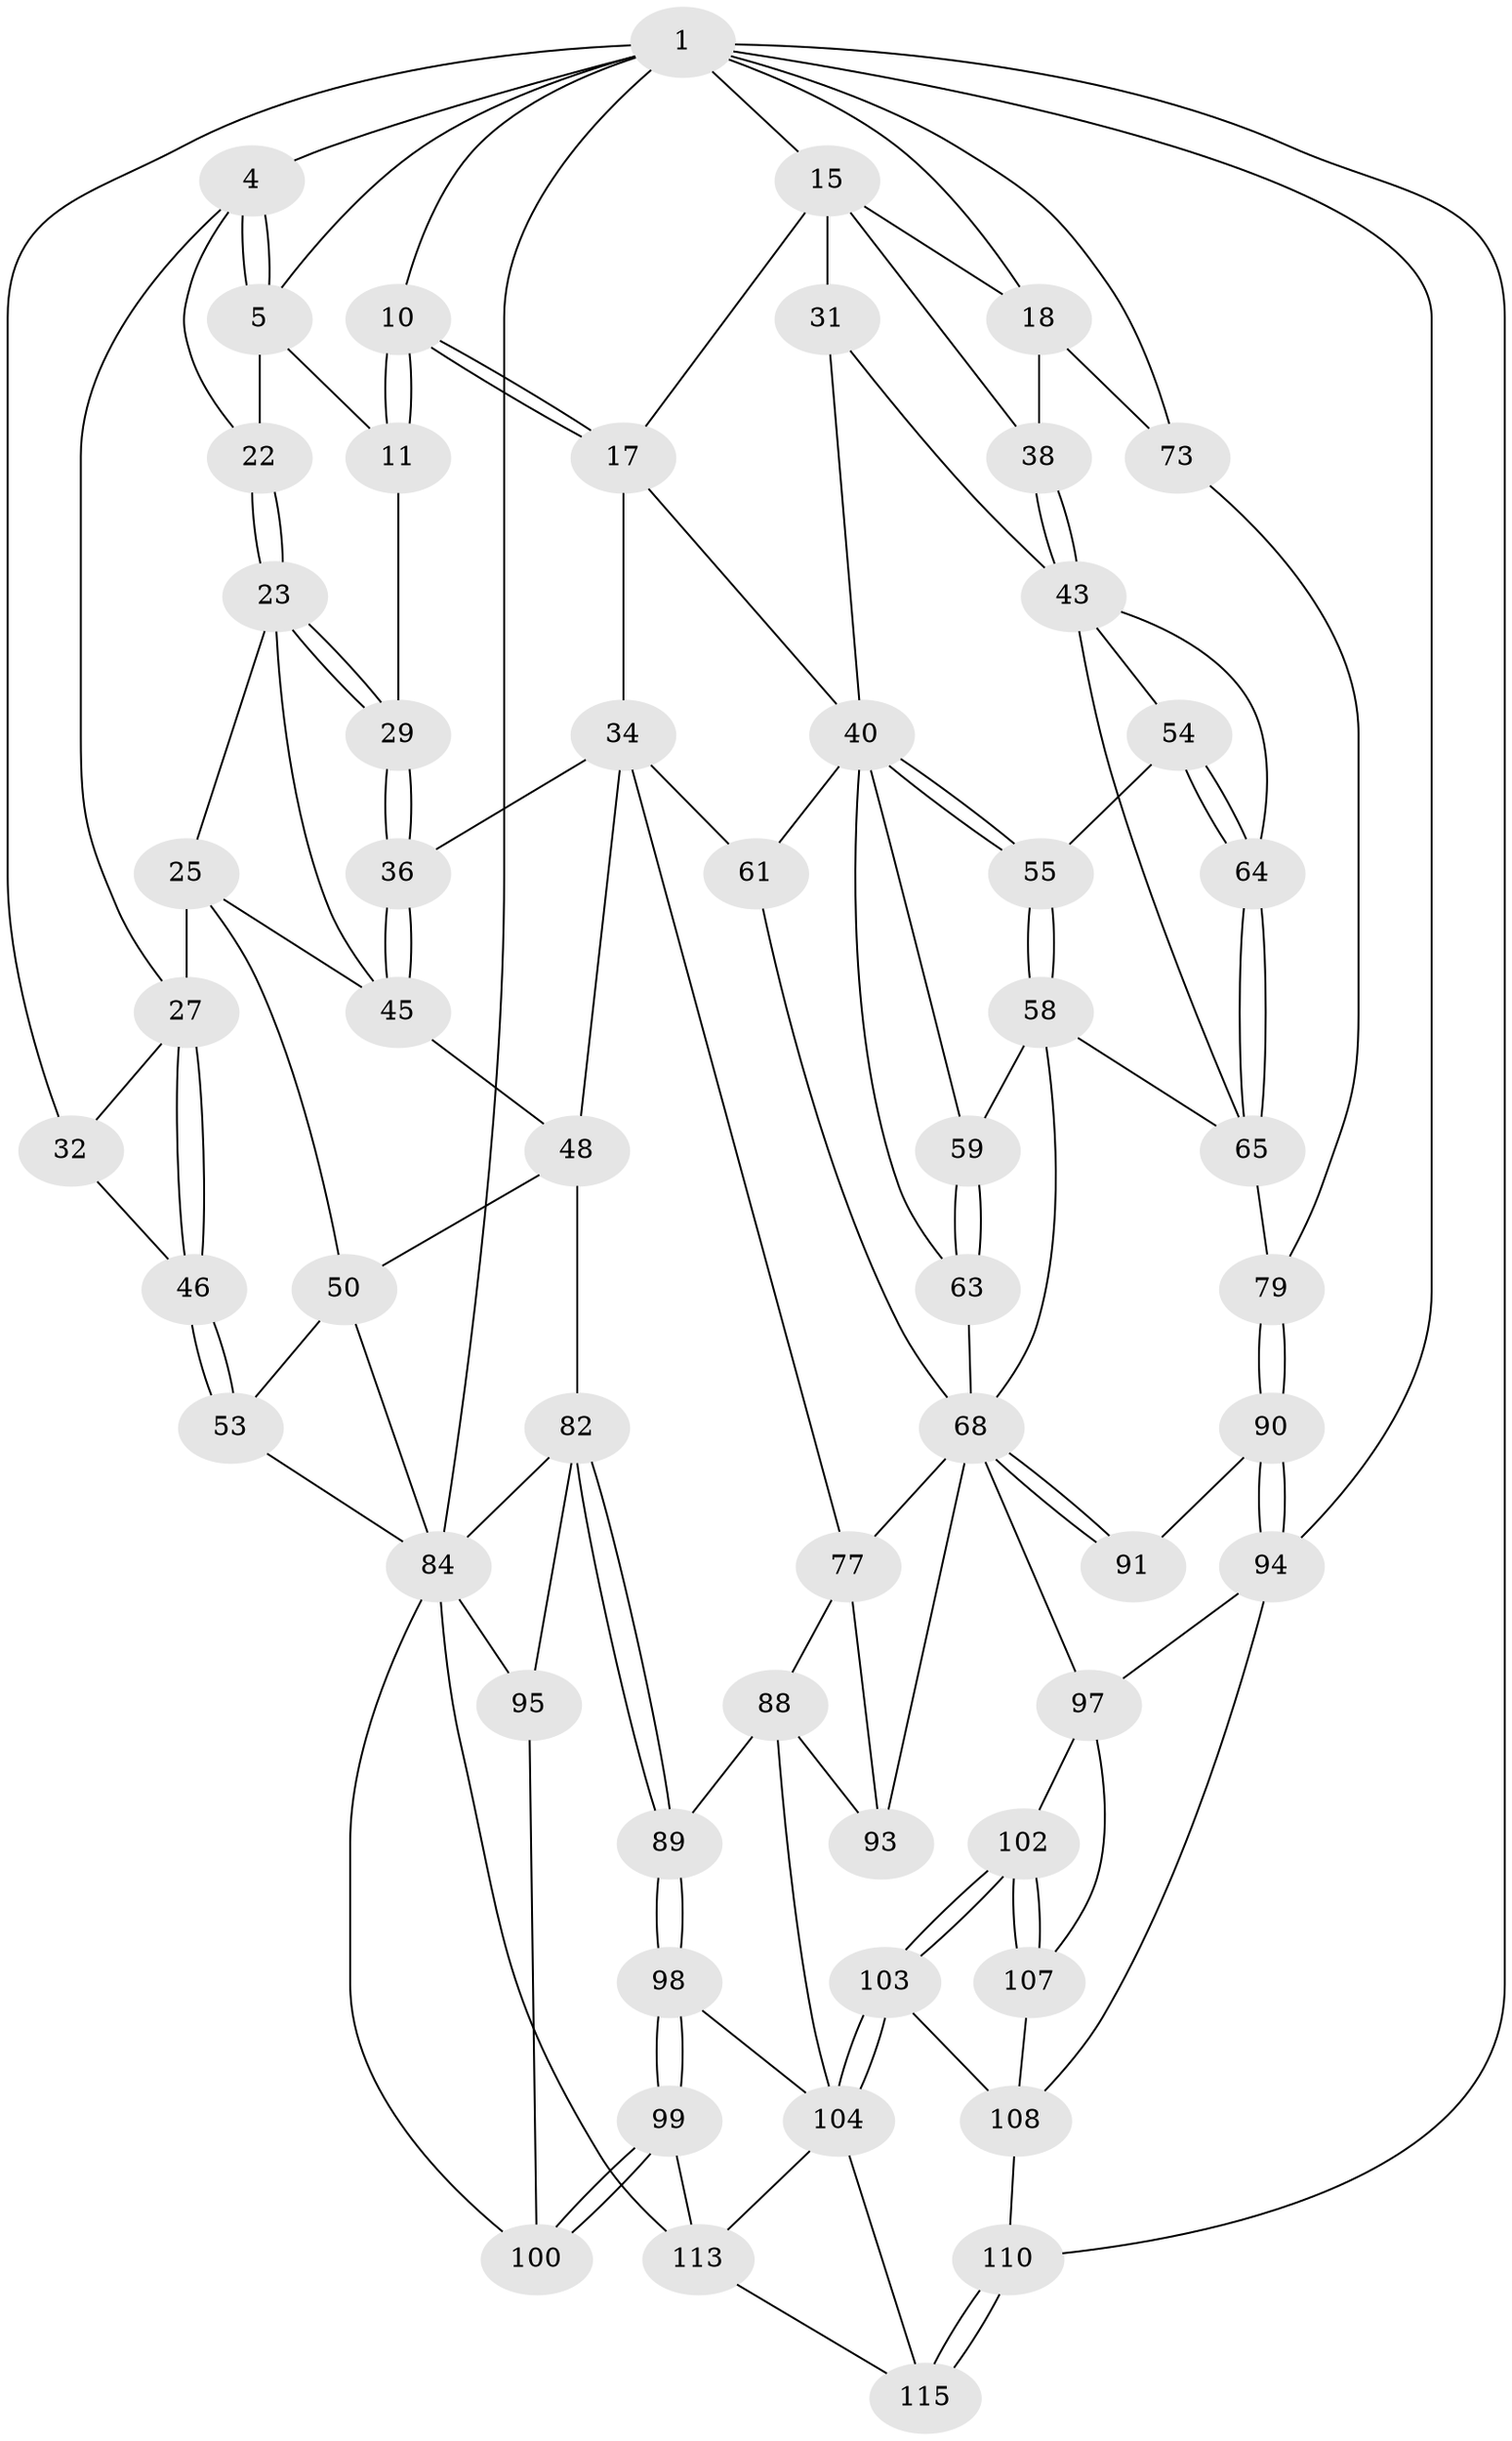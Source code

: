 // original degree distribution, {3: 0.017094017094017096, 6: 0.19658119658119658, 4: 0.2222222222222222, 5: 0.5641025641025641}
// Generated by graph-tools (version 1.1) at 2025/16/03/09/25 04:16:48]
// undirected, 58 vertices, 135 edges
graph export_dot {
graph [start="1"]
  node [color=gray90,style=filled];
  1 [pos="+0.7650738195583902+0",super="+8+2"];
  4 [pos="+0+0",super="+21"];
  5 [pos="+0.4608981504723558+0",super="+6+13"];
  10 [pos="+0.6257510641755324+0.2138706774430311"];
  11 [pos="+0.5953524209250931+0.20983237090579437",super="+12"];
  15 [pos="+0.7985283589981358+0.1444351306886006",super="+16+20"];
  17 [pos="+0.658705982538461+0.23160760722434917",super="+33"];
  18 [pos="+1+0",super="+19"];
  22 [pos="+0.34705333169567154+0.12568528414866745"];
  23 [pos="+0.34892106640206033+0.21732837980327085",super="+24"];
  25 [pos="+0.2539377821152073+0.3318013518323564",super="+26"];
  27 [pos="+0.16333303227988635+0.2869831756182339",super="+28"];
  29 [pos="+0.4793898388421993+0.34251545708551057"];
  31 [pos="+0.810059761485269+0.28736932749255273",super="+39"];
  32 [pos="+0+0"];
  34 [pos="+0.5131625947612319+0.45345006188167447",super="+35"];
  36 [pos="+0.4781020440980448+0.3490668485784647"];
  38 [pos="+1+0.43004565586482507"];
  40 [pos="+0.7916291663075629+0.3957871468616049",super="+41"];
  43 [pos="+1+0.43021405340053764",super="+67+44"];
  45 [pos="+0.41628673974232633+0.35686314932020385",super="+47"];
  46 [pos="+0+0.34916390718211227"];
  48 [pos="+0.3429132153815839+0.4196840681344908",super="+49"];
  50 [pos="+0.20884971825949583+0.4988227118648092",super="+52"];
  53 [pos="+0+0.4392794446189453"];
  54 [pos="+0.8481309178924035+0.47892419796365976"];
  55 [pos="+0.8444652045180132+0.4764313141583392"];
  58 [pos="+0.7846586044043954+0.4992242179825722",super="+66"];
  59 [pos="+0.7820774118627856+0.49742796641757653"];
  61 [pos="+0.5461590938645215+0.49328230925022715",super="+62"];
  63 [pos="+0.7178068579458543+0.5050705984020519"];
  64 [pos="+0.8829470869991899+0.5071628231974687"];
  65 [pos="+0.8437355238141502+0.5790478151230731",super="+76"];
  68 [pos="+0.7730559366776555+0.5867420949218646",super="+69"];
  73 [pos="+1+0.4413329688436301"];
  77 [pos="+0.5646662599702328+0.5640822940480582",super="+78"];
  79 [pos="+0.8816617881595831+0.6378324964254445"];
  82 [pos="+0.253444656136575+0.7129229115698427",super="+83"];
  84 [pos="+0.10372453958985013+0.6694849989767996",super="+85"];
  88 [pos="+0.351933038615794+0.7318791234646712",super="+106"];
  89 [pos="+0.3082060107236636+0.7582278962427094"];
  90 [pos="+0.8884511059663626+0.6884894314495535"];
  91 [pos="+0.798916913879221+0.7092115061260897"];
  93 [pos="+0.6070472231129024+0.6844594198679762"];
  94 [pos="+0.9823100811372945+0.7761973305510951",super="+96"];
  95 [pos="+0.05734833327674653+0.8299524236038798"];
  97 [pos="+0.7357337730925569+0.7642984312850573",super="+101"];
  98 [pos="+0.3086362241395479+0.7869106433889438"];
  99 [pos="+0.2933676794197352+0.846775239709917"];
  100 [pos="+0.19807694228347844+0.9480224412217517"];
  102 [pos="+0.7187806814769874+0.8795043592235436"];
  103 [pos="+0.7107046234573426+0.9016067718288815"];
  104 [pos="+0.6692136081180367+0.9601855665357794",super="+105+114"];
  107 [pos="+0.8296631670891258+0.8549232658210597"];
  108 [pos="+0.8721170906427732+0.868069019228549",super="+111"];
  110 [pos="+0.8551729768983509+1"];
  113 [pos="+0.4186039789786704+0.9387128430886877",super="+116"];
  115 [pos="+0.674684334694993+1"];
  1 -- 18 [weight=2];
  1 -- 5;
  1 -- 10;
  1 -- 15;
  1 -- 32;
  1 -- 4;
  1 -- 73;
  1 -- 110;
  1 -- 84 [weight=2];
  1 -- 94;
  4 -- 5;
  4 -- 5;
  4 -- 27;
  4 -- 22;
  5 -- 11 [weight=2];
  5 -- 22;
  10 -- 11;
  10 -- 11;
  10 -- 17;
  10 -- 17;
  11 -- 29;
  15 -- 17;
  15 -- 31 [weight=2];
  15 -- 38;
  15 -- 18;
  17 -- 34;
  17 -- 40;
  18 -- 73;
  18 -- 38;
  22 -- 23;
  22 -- 23;
  23 -- 29;
  23 -- 29;
  23 -- 25;
  23 -- 45;
  25 -- 50;
  25 -- 27;
  25 -- 45;
  27 -- 46;
  27 -- 46;
  27 -- 32;
  29 -- 36;
  29 -- 36;
  31 -- 40;
  31 -- 43;
  32 -- 46;
  34 -- 61 [weight=2];
  34 -- 48 [weight=2];
  34 -- 36;
  34 -- 77;
  36 -- 45;
  36 -- 45;
  38 -- 43;
  38 -- 43;
  40 -- 55;
  40 -- 55;
  40 -- 59;
  40 -- 61;
  40 -- 63;
  43 -- 64;
  43 -- 54;
  43 -- 65;
  45 -- 48;
  46 -- 53;
  46 -- 53;
  48 -- 50;
  48 -- 82;
  50 -- 84;
  50 -- 53;
  53 -- 84;
  54 -- 55;
  54 -- 64;
  54 -- 64;
  55 -- 58;
  55 -- 58;
  58 -- 59;
  58 -- 65;
  58 -- 68;
  59 -- 63;
  59 -- 63;
  61 -- 68;
  63 -- 68;
  64 -- 65;
  64 -- 65;
  65 -- 79;
  68 -- 91 [weight=2];
  68 -- 91;
  68 -- 97;
  68 -- 77 [weight=2];
  68 -- 93;
  73 -- 79;
  77 -- 88;
  77 -- 93;
  79 -- 90;
  79 -- 90;
  82 -- 89;
  82 -- 89;
  82 -- 84;
  82 -- 95;
  84 -- 100;
  84 -- 95;
  84 -- 113;
  88 -- 89;
  88 -- 104;
  88 -- 93;
  89 -- 98;
  89 -- 98;
  90 -- 91;
  90 -- 94;
  90 -- 94;
  94 -- 97;
  94 -- 108;
  95 -- 100;
  97 -- 107;
  97 -- 102;
  98 -- 99;
  98 -- 99;
  98 -- 104;
  99 -- 100;
  99 -- 100;
  99 -- 113;
  102 -- 103;
  102 -- 103;
  102 -- 107;
  102 -- 107;
  103 -- 104;
  103 -- 104;
  103 -- 108;
  104 -- 113;
  104 -- 115;
  107 -- 108;
  108 -- 110;
  110 -- 115;
  110 -- 115;
  113 -- 115;
}
